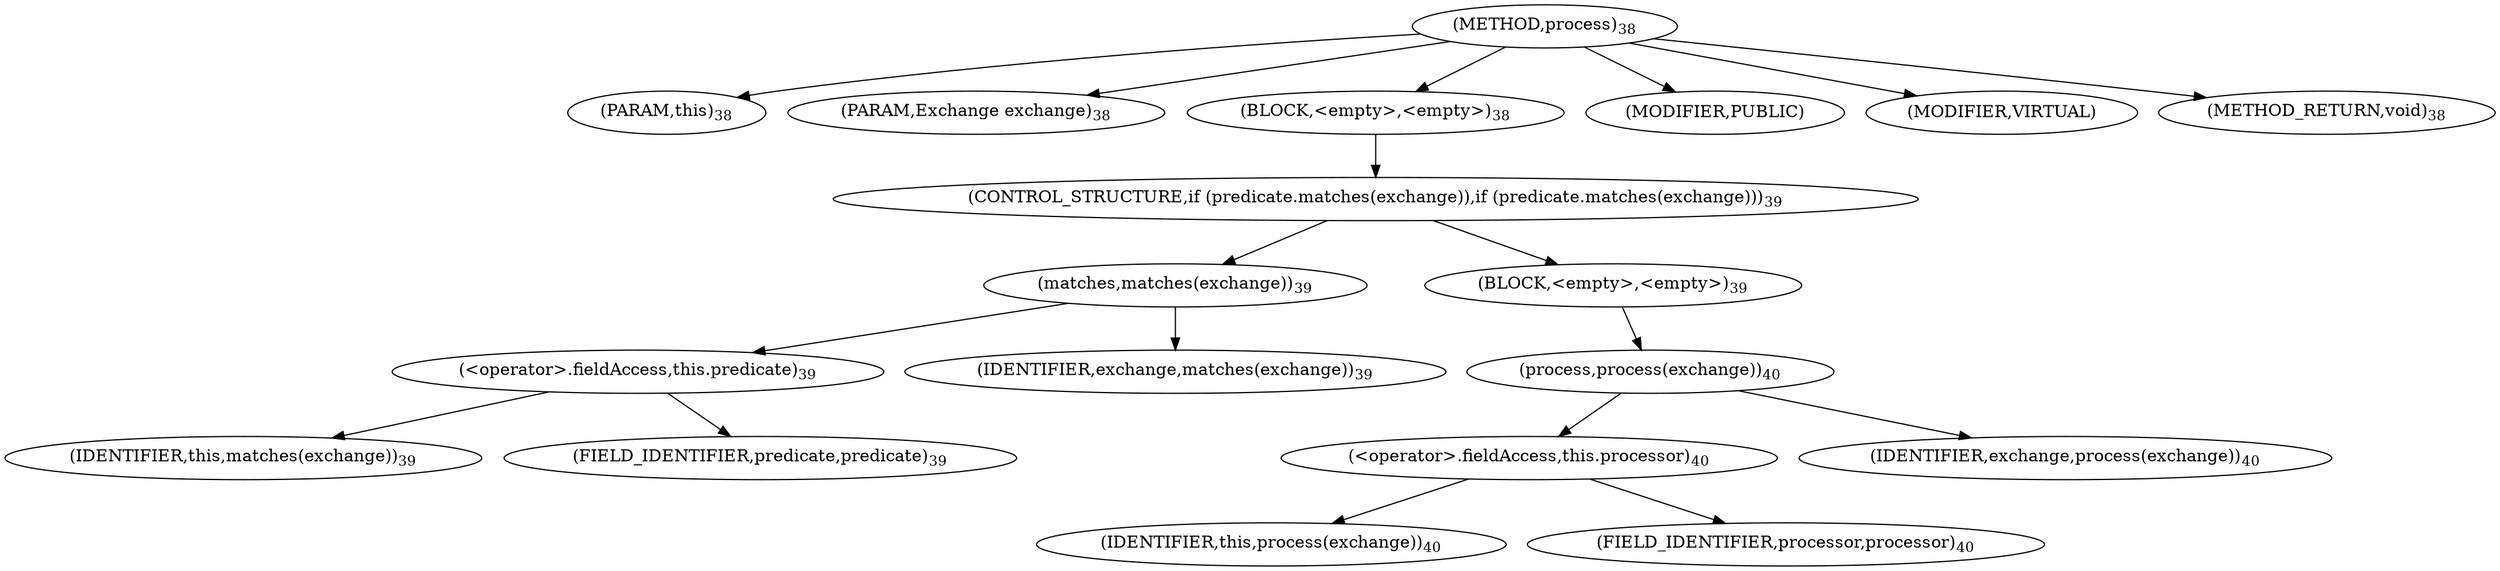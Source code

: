 digraph "process" {  
"33" [label = <(METHOD,process)<SUB>38</SUB>> ]
"34" [label = <(PARAM,this)<SUB>38</SUB>> ]
"35" [label = <(PARAM,Exchange exchange)<SUB>38</SUB>> ]
"36" [label = <(BLOCK,&lt;empty&gt;,&lt;empty&gt;)<SUB>38</SUB>> ]
"37" [label = <(CONTROL_STRUCTURE,if (predicate.matches(exchange)),if (predicate.matches(exchange)))<SUB>39</SUB>> ]
"38" [label = <(matches,matches(exchange))<SUB>39</SUB>> ]
"39" [label = <(&lt;operator&gt;.fieldAccess,this.predicate)<SUB>39</SUB>> ]
"40" [label = <(IDENTIFIER,this,matches(exchange))<SUB>39</SUB>> ]
"41" [label = <(FIELD_IDENTIFIER,predicate,predicate)<SUB>39</SUB>> ]
"42" [label = <(IDENTIFIER,exchange,matches(exchange))<SUB>39</SUB>> ]
"43" [label = <(BLOCK,&lt;empty&gt;,&lt;empty&gt;)<SUB>39</SUB>> ]
"44" [label = <(process,process(exchange))<SUB>40</SUB>> ]
"45" [label = <(&lt;operator&gt;.fieldAccess,this.processor)<SUB>40</SUB>> ]
"46" [label = <(IDENTIFIER,this,process(exchange))<SUB>40</SUB>> ]
"47" [label = <(FIELD_IDENTIFIER,processor,processor)<SUB>40</SUB>> ]
"48" [label = <(IDENTIFIER,exchange,process(exchange))<SUB>40</SUB>> ]
"49" [label = <(MODIFIER,PUBLIC)> ]
"50" [label = <(MODIFIER,VIRTUAL)> ]
"51" [label = <(METHOD_RETURN,void)<SUB>38</SUB>> ]
  "33" -> "34" 
  "33" -> "35" 
  "33" -> "36" 
  "33" -> "49" 
  "33" -> "50" 
  "33" -> "51" 
  "36" -> "37" 
  "37" -> "38" 
  "37" -> "43" 
  "38" -> "39" 
  "38" -> "42" 
  "39" -> "40" 
  "39" -> "41" 
  "43" -> "44" 
  "44" -> "45" 
  "44" -> "48" 
  "45" -> "46" 
  "45" -> "47" 
}
